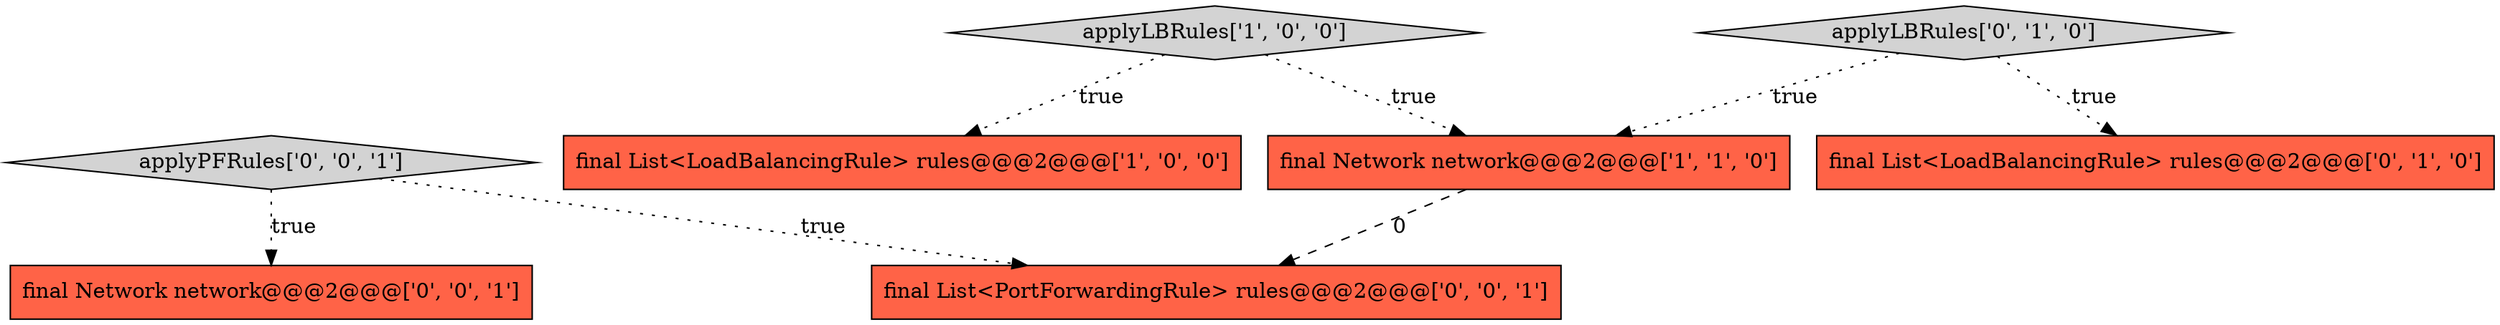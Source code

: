 digraph {
7 [style = filled, label = "final List<PortForwardingRule> rules@@@2@@@['0', '0', '1']", fillcolor = tomato, shape = box image = "AAA0AAABBB3BBB"];
1 [style = filled, label = "applyLBRules['1', '0', '0']", fillcolor = lightgray, shape = diamond image = "AAA0AAABBB1BBB"];
6 [style = filled, label = "applyPFRules['0', '0', '1']", fillcolor = lightgray, shape = diamond image = "AAA0AAABBB3BBB"];
3 [style = filled, label = "applyLBRules['0', '1', '0']", fillcolor = lightgray, shape = diamond image = "AAA0AAABBB2BBB"];
2 [style = filled, label = "final Network network@@@2@@@['1', '1', '0']", fillcolor = tomato, shape = box image = "AAA0AAABBB1BBB"];
5 [style = filled, label = "final Network network@@@2@@@['0', '0', '1']", fillcolor = tomato, shape = box image = "AAA0AAABBB3BBB"];
0 [style = filled, label = "final List<LoadBalancingRule> rules@@@2@@@['1', '0', '0']", fillcolor = tomato, shape = box image = "AAA0AAABBB1BBB"];
4 [style = filled, label = "final List<LoadBalancingRule> rules@@@2@@@['0', '1', '0']", fillcolor = tomato, shape = box image = "AAA0AAABBB2BBB"];
1->2 [style = dotted, label="true"];
6->5 [style = dotted, label="true"];
2->7 [style = dashed, label="0"];
6->7 [style = dotted, label="true"];
3->4 [style = dotted, label="true"];
3->2 [style = dotted, label="true"];
1->0 [style = dotted, label="true"];
}
